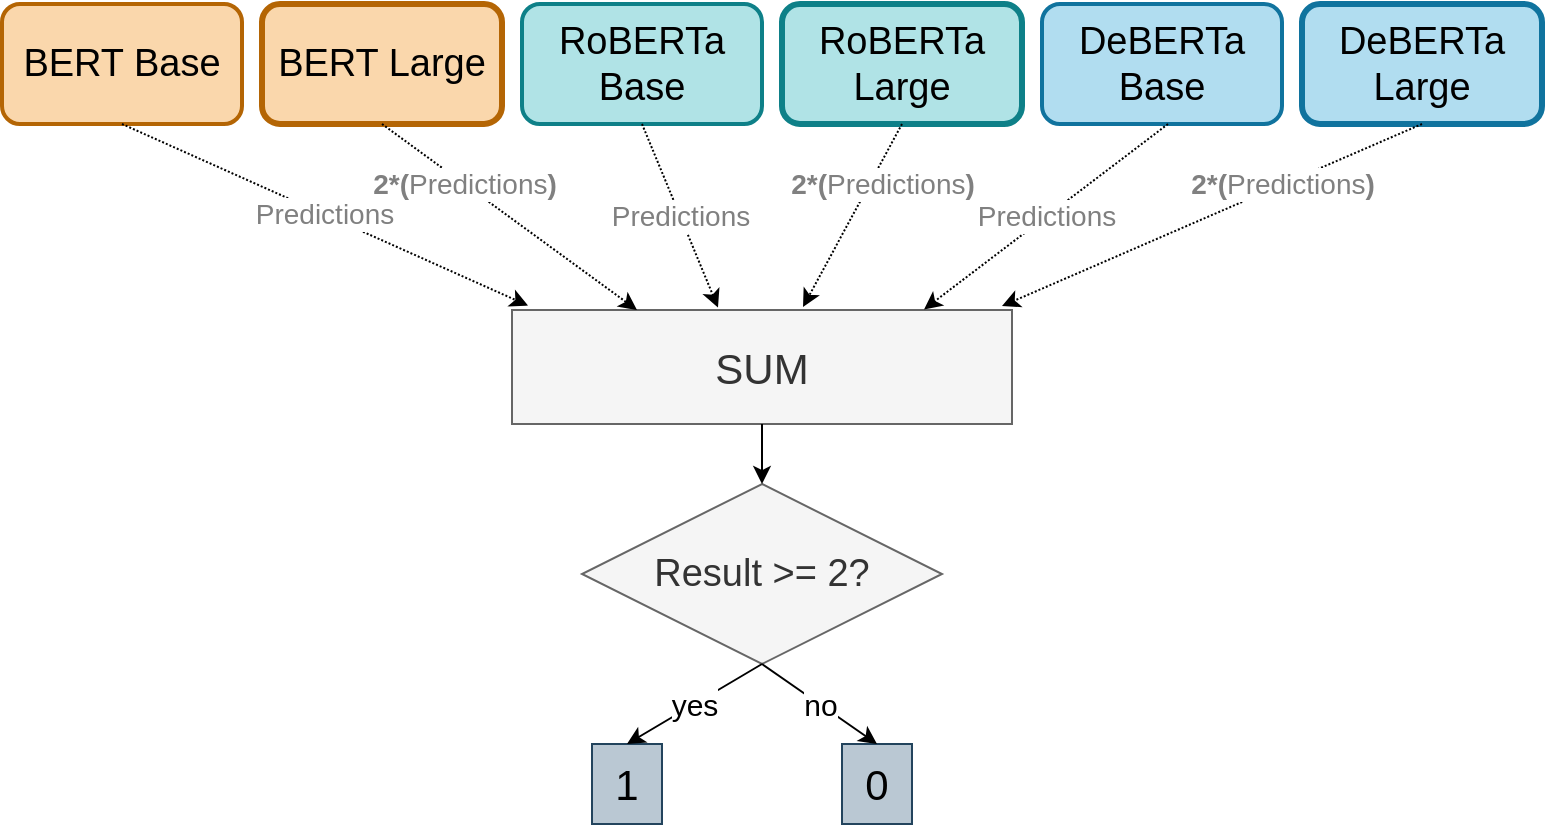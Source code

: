 <mxfile version="24.7.10">
  <diagram id="usk7tu_jLJpPIGFlzwmF" name="Page-1">
    <mxGraphModel grid="1" page="1" gridSize="10" guides="1" tooltips="1" connect="1" arrows="1" fold="1" pageScale="1" pageWidth="850" pageHeight="1100" math="0" shadow="0">
      <root>
        <mxCell id="0" />
        <mxCell id="1" parent="0" />
        <mxCell id="g8DvlwCVzm6P0bSvaItu-1" value="&lt;span style=&quot;font-size: 21px;&quot;&gt;SUM&lt;/span&gt;" style="rounded=0;whiteSpace=wrap;html=1;fillColor=#f5f5f5;fontColor=#333333;strokeColor=#666666;" vertex="1" parent="1">
          <mxGeometry x="305" y="193" width="250" height="57" as="geometry" />
        </mxCell>
        <mxCell id="g8DvlwCVzm6P0bSvaItu-2" value="BERT Base" style="rounded=1;whiteSpace=wrap;html=1;fontSize=19;fillColor=#fad7ac;strokeColor=#b46504;strokeWidth=2;" vertex="1" parent="1">
          <mxGeometry x="50" y="40" width="120" height="60" as="geometry" />
        </mxCell>
        <mxCell id="g8DvlwCVzm6P0bSvaItu-3" value="BERT Large" style="rounded=1;whiteSpace=wrap;html=1;fontSize=19;fillColor=#fad7ac;strokeColor=#b46504;strokeWidth=3;" vertex="1" parent="1">
          <mxGeometry x="180" y="40" width="120" height="60" as="geometry" />
        </mxCell>
        <mxCell id="g8DvlwCVzm6P0bSvaItu-4" value="RoBERTa Base" style="rounded=1;whiteSpace=wrap;html=1;fontSize=19;fillColor=#b0e3e6;strokeColor=#0e8088;strokeWidth=2;" vertex="1" parent="1">
          <mxGeometry x="310" y="40" width="120" height="60" as="geometry" />
        </mxCell>
        <mxCell id="g8DvlwCVzm6P0bSvaItu-5" value="RoBERTa Large" style="rounded=1;whiteSpace=wrap;html=1;fontSize=19;fillColor=#b0e3e6;strokeColor=#0e8088;strokeWidth=3;" vertex="1" parent="1">
          <mxGeometry x="440" y="40" width="120" height="60" as="geometry" />
        </mxCell>
        <mxCell id="g8DvlwCVzm6P0bSvaItu-6" value="DeBERTa Base" style="rounded=1;whiteSpace=wrap;html=1;fontSize=19;fillColor=#b1ddf0;strokeColor=#10739e;strokeWidth=2;" vertex="1" parent="1">
          <mxGeometry x="570" y="40" width="120" height="60" as="geometry" />
        </mxCell>
        <mxCell id="g8DvlwCVzm6P0bSvaItu-7" value="DeBERTa Large" style="rounded=1;whiteSpace=wrap;html=1;fontSize=19;fillColor=#b1ddf0;strokeColor=#10739e;strokeWidth=3;" vertex="1" parent="1">
          <mxGeometry x="700" y="40" width="120" height="60" as="geometry" />
        </mxCell>
        <mxCell id="g8DvlwCVzm6P0bSvaItu-8" value="Predictions" style="endArrow=classic;html=1;rounded=0;exitX=0.5;exitY=1;exitDx=0;exitDy=0;entryX=0.032;entryY=-0.039;entryDx=0;entryDy=0;entryPerimeter=0;dashed=1;dashPattern=1 1;fontSize=14;fontColor=#808080;" edge="1" parent="1" target="g8DvlwCVzm6P0bSvaItu-1">
          <mxGeometry x="-0.001" width="50" height="50" relative="1" as="geometry">
            <mxPoint x="110" y="100.0" as="sourcePoint" />
            <mxPoint x="320.75" y="202.11" as="targetPoint" />
            <mxPoint as="offset" />
          </mxGeometry>
        </mxCell>
        <mxCell id="g8DvlwCVzm6P0bSvaItu-9" value="&lt;b&gt;2*(&lt;/b&gt;Predictions&lt;b&gt;)&lt;/b&gt;" style="endArrow=classic;html=1;rounded=0;exitX=0.5;exitY=1;exitDx=0;exitDy=0;dashed=1;dashPattern=1 1;fontSize=14;fontColor=#808080;" edge="1" parent="1" source="g8DvlwCVzm6P0bSvaItu-7">
          <mxGeometry x="-0.335" width="50" height="50" relative="1" as="geometry">
            <mxPoint x="863" y="236" as="sourcePoint" />
            <mxPoint x="550" y="191" as="targetPoint" />
            <mxPoint as="offset" />
          </mxGeometry>
        </mxCell>
        <mxCell id="g8DvlwCVzm6P0bSvaItu-10" value="&lt;b style=&quot;font-size: 14px;&quot;&gt;2*(&lt;/b&gt;&lt;span style=&quot;font-size: 14px;&quot;&gt;Predictions&lt;/span&gt;&lt;b style=&quot;font-size: 14px;&quot;&gt;)&lt;/b&gt;" style="endArrow=classic;html=1;rounded=0;exitX=0.5;exitY=1;exitDx=0;exitDy=0;dashed=1;dashPattern=1 1;fontSize=14;fontColor=#808080;entryX=0.25;entryY=0;entryDx=0;entryDy=0;" edge="1" parent="1" target="g8DvlwCVzm6P0bSvaItu-1">
          <mxGeometry x="-0.366" y="-1" width="50" height="50" relative="1" as="geometry">
            <mxPoint x="240" y="100.0" as="sourcePoint" />
            <mxPoint x="354" y="201" as="targetPoint" />
            <mxPoint x="1" as="offset" />
          </mxGeometry>
        </mxCell>
        <mxCell id="g8DvlwCVzm6P0bSvaItu-11" value="Predictions" style="endArrow=classic;html=1;rounded=0;exitX=0.5;exitY=1;exitDx=0;exitDy=0;dashed=1;dashPattern=1 1;fontSize=14;fontColor=#808080;entryX=0.824;entryY=-0.005;entryDx=0;entryDy=0;entryPerimeter=0;" edge="1" parent="1" target="g8DvlwCVzm6P0bSvaItu-1">
          <mxGeometry x="-0.001" width="50" height="50" relative="1" as="geometry">
            <mxPoint x="633" y="100.0" as="sourcePoint" />
            <mxPoint x="510" y="190" as="targetPoint" />
            <mxPoint as="offset" />
          </mxGeometry>
        </mxCell>
        <mxCell id="g8DvlwCVzm6P0bSvaItu-12" value="Predictions" style="endArrow=classic;html=1;rounded=0;exitX=0.5;exitY=1;exitDx=0;exitDy=0;entryX=0.412;entryY=-0.022;entryDx=0;entryDy=0;entryPerimeter=0;dashed=1;dashPattern=1 1;fontSize=14;fontColor=#808080;" edge="1" parent="1" source="g8DvlwCVzm6P0bSvaItu-4" target="g8DvlwCVzm6P0bSvaItu-1">
          <mxGeometry width="50" height="50" relative="1" as="geometry">
            <mxPoint x="260" y="120" as="sourcePoint" />
            <mxPoint x="383" y="220" as="targetPoint" />
          </mxGeometry>
        </mxCell>
        <mxCell id="g8DvlwCVzm6P0bSvaItu-13" value="&lt;b&gt;2*(&lt;/b&gt;Predictions&lt;b&gt;)&lt;/b&gt;" style="endArrow=classic;html=1;rounded=0;exitX=0.5;exitY=1;exitDx=0;exitDy=0;entryX=0.582;entryY=-0.026;entryDx=0;entryDy=0;entryPerimeter=0;dashed=1;dashPattern=1 1;fontSize=14;fontColor=#808080;" edge="1" parent="1" source="g8DvlwCVzm6P0bSvaItu-5" target="g8DvlwCVzm6P0bSvaItu-1">
          <mxGeometry x="-0.401" y="5" width="50" height="50" relative="1" as="geometry">
            <mxPoint x="270" y="130" as="sourcePoint" />
            <mxPoint x="460" y="190" as="targetPoint" />
            <mxPoint as="offset" />
          </mxGeometry>
        </mxCell>
        <mxCell id="g8DvlwCVzm6P0bSvaItu-14" value="&lt;div style=&quot;&quot;&gt;&lt;font style=&quot;font-size: 19px;&quot;&gt;Result &amp;gt;= 2?&lt;/font&gt;&lt;/div&gt;" style="rhombus;whiteSpace=wrap;html=1;fontSize=19;fillColor=#f5f5f5;fontColor=#333333;strokeColor=#666666;labelPosition=center;verticalLabelPosition=middle;align=center;verticalAlign=middle;" vertex="1" parent="1">
          <mxGeometry x="340" y="280" width="180" height="90" as="geometry" />
        </mxCell>
        <mxCell id="g8DvlwCVzm6P0bSvaItu-15" value="" style="endArrow=classic;html=1;rounded=0;exitX=0.5;exitY=1;exitDx=0;exitDy=0;entryX=0.5;entryY=0;entryDx=0;entryDy=0;" edge="1" parent="1" source="g8DvlwCVzm6P0bSvaItu-1" target="g8DvlwCVzm6P0bSvaItu-14">
          <mxGeometry width="50" height="50" relative="1" as="geometry">
            <mxPoint x="430" y="190" as="sourcePoint" />
            <mxPoint x="500" y="270" as="targetPoint" />
          </mxGeometry>
        </mxCell>
        <mxCell id="g8DvlwCVzm6P0bSvaItu-16" value="&lt;font style=&quot;font-size: 21px;&quot;&gt;1&lt;/font&gt;" style="rounded=0;whiteSpace=wrap;html=1;fillColor=#bac8d3;strokeColor=#23445d;fontSize=21;" vertex="1" parent="1">
          <mxGeometry x="345" y="410" width="35" height="40" as="geometry" />
        </mxCell>
        <mxCell id="g8DvlwCVzm6P0bSvaItu-17" value="&lt;font style=&quot;font-size: 21px;&quot;&gt;0&lt;/font&gt;" style="rounded=0;whiteSpace=wrap;html=1;fillColor=#bac8d3;strokeColor=#23445d;fontSize=21;" vertex="1" parent="1">
          <mxGeometry x="470" y="410" width="35" height="40" as="geometry" />
        </mxCell>
        <mxCell id="g8DvlwCVzm6P0bSvaItu-18" value="yes" style="endArrow=classic;html=1;rounded=0;exitX=0.5;exitY=1;exitDx=0;exitDy=0;entryX=0.5;entryY=0;entryDx=0;entryDy=0;fontSize=15;" edge="1" parent="1" source="g8DvlwCVzm6P0bSvaItu-14" target="g8DvlwCVzm6P0bSvaItu-16">
          <mxGeometry width="50" height="50" relative="1" as="geometry">
            <mxPoint x="430" y="250" as="sourcePoint" />
            <mxPoint x="370" y="380" as="targetPoint" />
          </mxGeometry>
        </mxCell>
        <mxCell id="g8DvlwCVzm6P0bSvaItu-19" value="no" style="endArrow=classic;html=1;rounded=0;entryX=0.5;entryY=0;entryDx=0;entryDy=0;fontSize=15;" edge="1" parent="1" target="g8DvlwCVzm6P0bSvaItu-17">
          <mxGeometry width="50" height="50" relative="1" as="geometry">
            <mxPoint x="430" y="370" as="sourcePoint" />
            <mxPoint x="380" y="390" as="targetPoint" />
          </mxGeometry>
        </mxCell>
      </root>
    </mxGraphModel>
  </diagram>
</mxfile>
